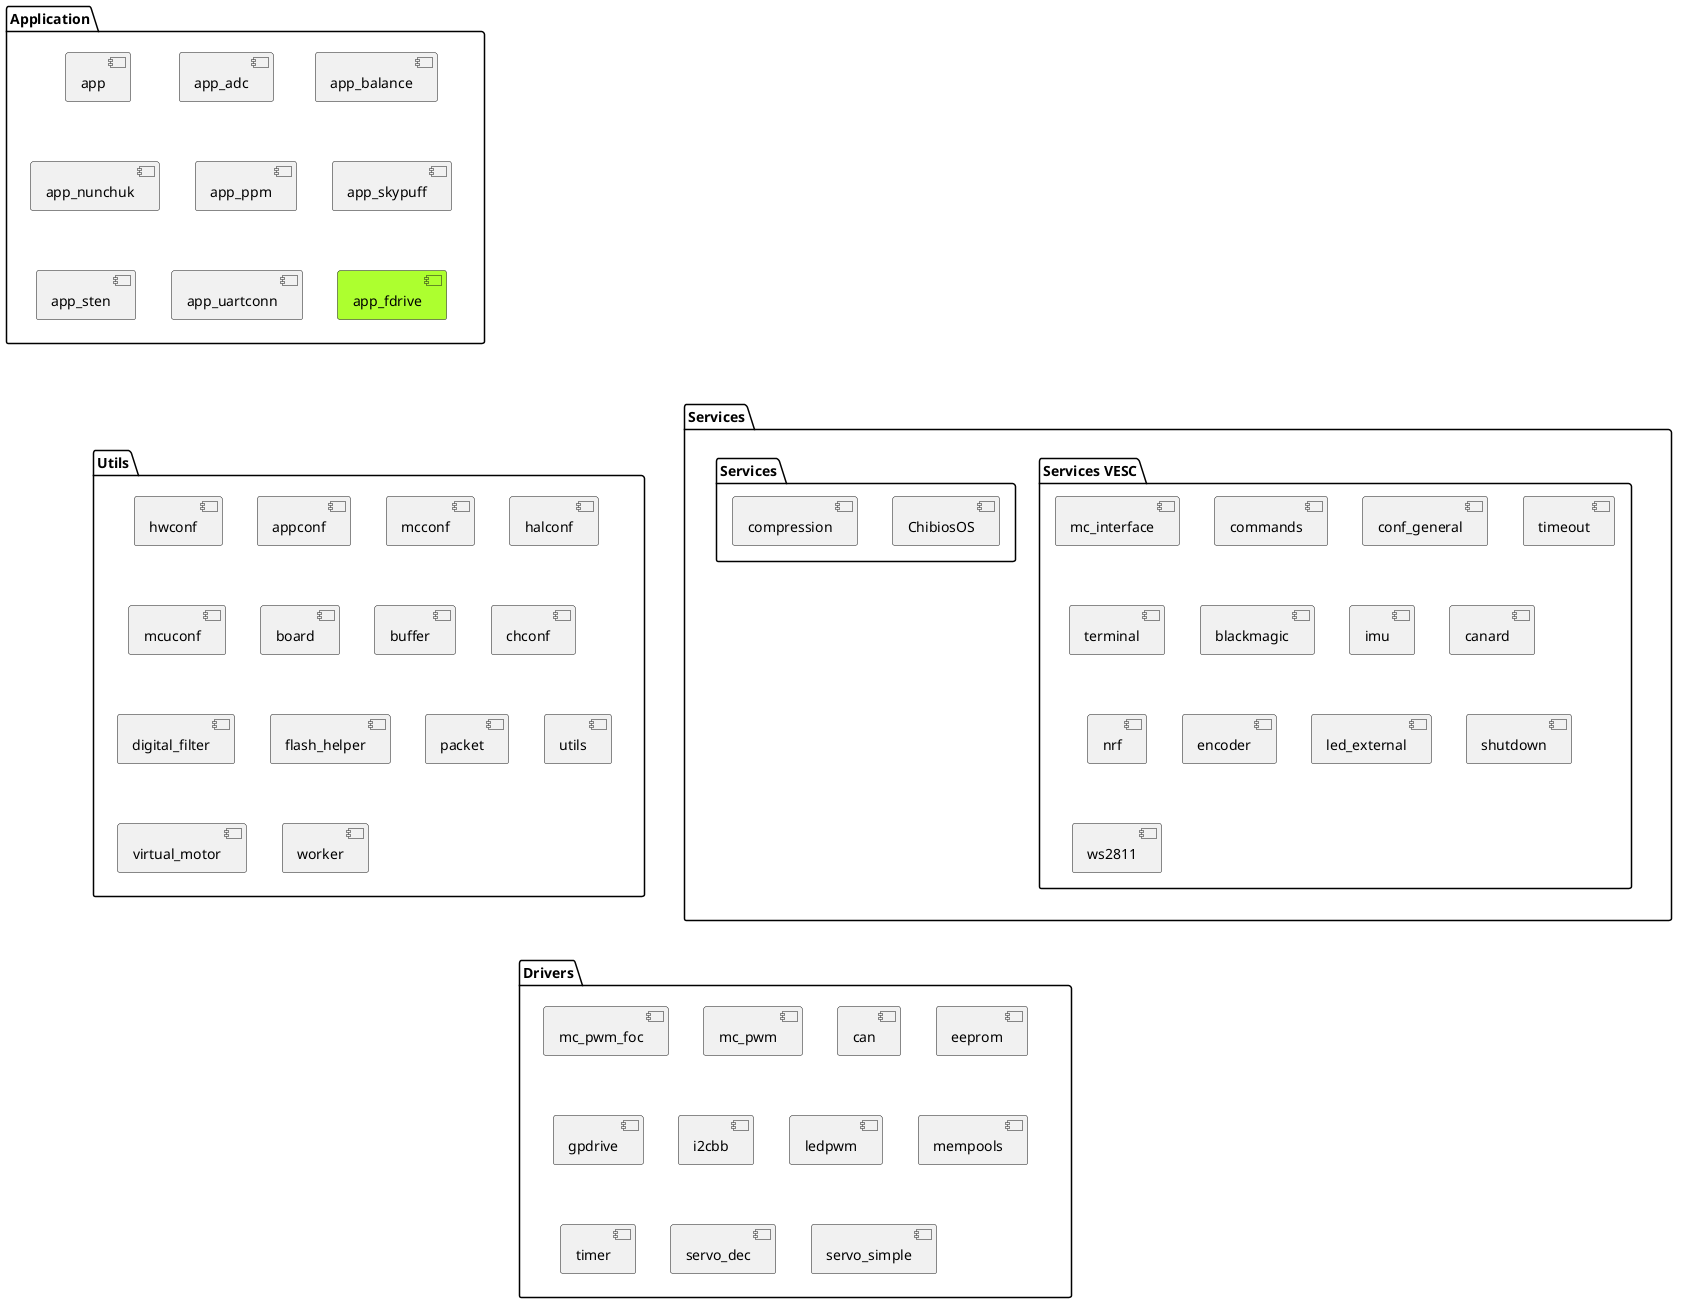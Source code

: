 @startuml
  ' top to bottom direction
'   left to right direction
  ' X-right[hidden]-Y  

  ' skinparam package<<invisible>> {
  '     Shadowing none
  '     BorderColor #white
  '     FontSize 0
  '     StereotypeFontSize 0
  ' }

' package invisible <<invisible>> {
'     [SERVICES]
'     [UTILS]
' }


  package "Application" as APP {
    [app]
    [app_adc]
    [app_balance]
    [app_nunchuk]
    [app_ppm]
    [app_skypuff]
    [app_sten]
    [app_uartconn]
    [app_fdrive] #GreenYellow
  }

  package "Utils" as UTILS {
    [hwconf]
    [appconf]
    [mcconf]
    [halconf]
    [mcuconf]
    [board]
    [buffer]
    [chconf]
    [digital_filter]
    [flash_helper]
    [packet]   
    [utils]
    [virtual_motor]
    [worker]
  }

  package Services as SERVICES {
    package "Services VESC" as SERVICES_VESC {
      [mc_interface]
      [commands]
      [conf_general]
      [timeout]
      [terminal]
      [blackmagic]
      [imu]
      [canard]
      [nrf]
      [encoder]
      [led_external]
      [shutdown]
      [ws2811]
    }
    package "Services" as SERVICES_OS{
      [ChibiosOS]
      [compression]
    }
  }

package "Drivers" as DRIVERS {
    [mc_pwm_foc]
    [mc_pwm]
    [can]
    [eeprom]
    [gpdrive]
    [i2cbb]
    [ledpwm]
    [mempools]
    [timer]
    [servo_dec]
    [servo_simple] 
  }



  ' note left of APP : Test note

  APP -----[hidden]> SERVICES
  APP -----[hidden]> UTILS
  SERVICES -----[hidden]> DRIVERS

@enduml